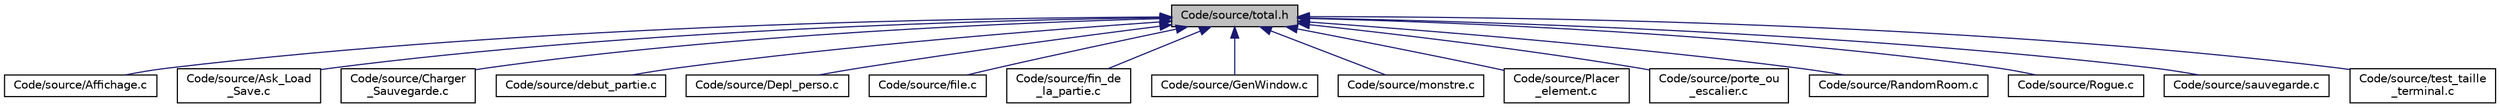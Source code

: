 digraph "Code/source/total.h"
{
  edge [fontname="Helvetica",fontsize="10",labelfontname="Helvetica",labelfontsize="10"];
  node [fontname="Helvetica",fontsize="10",shape=record];
  Node1 [label="Code/source/total.h",height=0.2,width=0.4,color="black", fillcolor="grey75", style="filled", fontcolor="black"];
  Node1 -> Node2 [dir="back",color="midnightblue",fontsize="10",style="solid",fontname="Helvetica"];
  Node2 [label="Code/source/Affichage.c",height=0.2,width=0.4,color="black", fillcolor="white", style="filled",URL="$Affichage_8c.html",tooltip="Fichier contenant les affichages des différentes fenêtres. "];
  Node1 -> Node3 [dir="back",color="midnightblue",fontsize="10",style="solid",fontname="Helvetica"];
  Node3 [label="Code/source/Ask_Load\l_Save.c",height=0.2,width=0.4,color="black", fillcolor="white", style="filled",URL="$Ask__Load__Save_8c.html",tooltip="Programme gérant l&#39;affichage de la fenêtre de début de partie. "];
  Node1 -> Node4 [dir="back",color="midnightblue",fontsize="10",style="solid",fontname="Helvetica"];
  Node4 [label="Code/source/Charger\l_Sauvegarde.c",height=0.2,width=0.4,color="black", fillcolor="white", style="filled",URL="$Charger__Sauvegarde_8c.html",tooltip="Programme gérant la fonction pour charger une sauvegarde. "];
  Node1 -> Node5 [dir="back",color="midnightblue",fontsize="10",style="solid",fontname="Helvetica"];
  Node5 [label="Code/source/debut_partie.c",height=0.2,width=0.4,color="black", fillcolor="white", style="filled",URL="$debut__partie_8c.html",tooltip="Programme regroupant les appels de fonction pour chaque debut de partie. "];
  Node1 -> Node6 [dir="back",color="midnightblue",fontsize="10",style="solid",fontname="Helvetica"];
  Node6 [label="Code/source/Depl_perso.c",height=0.2,width=0.4,color="black", fillcolor="white", style="filled",URL="$Depl__perso_8c.html",tooltip="Programme regroupant les fonctions utile au deplacement. "];
  Node1 -> Node7 [dir="back",color="midnightblue",fontsize="10",style="solid",fontname="Helvetica"];
  Node7 [label="Code/source/file.c",height=0.2,width=0.4,color="black", fillcolor="white", style="filled",URL="$file_8c.html",tooltip="Programme regroupant les primitives nécessaires à l&#39;utilisation d&#39;une file. "];
  Node1 -> Node8 [dir="back",color="midnightblue",fontsize="10",style="solid",fontname="Helvetica"];
  Node8 [label="Code/source/fin_de\l_la_partie.c",height=0.2,width=0.4,color="black", fillcolor="white", style="filled",URL="$fin__de__la__partie_8c.html",tooltip="Programme contenant la fonction pour créer une fenêtre. "];
  Node1 -> Node9 [dir="back",color="midnightblue",fontsize="10",style="solid",fontname="Helvetica"];
  Node9 [label="Code/source/GenWindow.c",height=0.2,width=0.4,color="black", fillcolor="white", style="filled",URL="$GenWindow_8c.html",tooltip="Programme regroupant les fonctions pour créer et détruire une fenêtre. "];
  Node1 -> Node10 [dir="back",color="midnightblue",fontsize="10",style="solid",fontname="Helvetica"];
  Node10 [label="Code/source/monstre.c",height=0.2,width=0.4,color="black", fillcolor="white", style="filled",URL="$monstre_8c.html",tooltip="Programme regroupant les fonctions pour le déplacement du monstre. "];
  Node1 -> Node11 [dir="back",color="midnightblue",fontsize="10",style="solid",fontname="Helvetica"];
  Node11 [label="Code/source/Placer\l_element.c",height=0.2,width=0.4,color="black", fillcolor="white", style="filled",URL="$Placer__element_8c.html",tooltip="Place tous les éléments du la carte. "];
  Node1 -> Node12 [dir="back",color="midnightblue",fontsize="10",style="solid",fontname="Helvetica"];
  Node12 [label="Code/source/porte_ou\l_escalier.c",height=0.2,width=0.4,color="black", fillcolor="white", style="filled",URL="$porte__ou__escalier_8c.html",tooltip="Programme contenant les différentes étapes de la rencontre d&#39;une porte ou d&#39;un escalier par le joueur..."];
  Node1 -> Node13 [dir="back",color="midnightblue",fontsize="10",style="solid",fontname="Helvetica"];
  Node13 [label="Code/source/RandomRoom.c",height=0.2,width=0.4,color="black", fillcolor="white", style="filled",URL="$RandomRoom_8c.html",tooltip="Programme regroupant les fonctions qui génèrent les principales structures du jeu. "];
  Node1 -> Node14 [dir="back",color="midnightblue",fontsize="10",style="solid",fontname="Helvetica"];
  Node14 [label="Code/source/Rogue.c",height=0.2,width=0.4,color="black", fillcolor="white", style="filled",URL="$Rogue_8c.html",tooltip="Programme principal du jeu. "];
  Node1 -> Node15 [dir="back",color="midnightblue",fontsize="10",style="solid",fontname="Helvetica"];
  Node15 [label="Code/source/sauvegarde.c",height=0.2,width=0.4,color="black", fillcolor="white", style="filled",URL="$sauvegarde_8c.html",tooltip="Fichier contenant la fontion qui créer une sauvegarde. "];
  Node1 -> Node16 [dir="back",color="midnightblue",fontsize="10",style="solid",fontname="Helvetica"];
  Node16 [label="Code/source/test_taille\l_terminal.c",height=0.2,width=0.4,color="black", fillcolor="white", style="filled",URL="$test__taille__terminal_8c.html",tooltip="Programme contenant le test pour la taille minimale du terminal. "];
}
